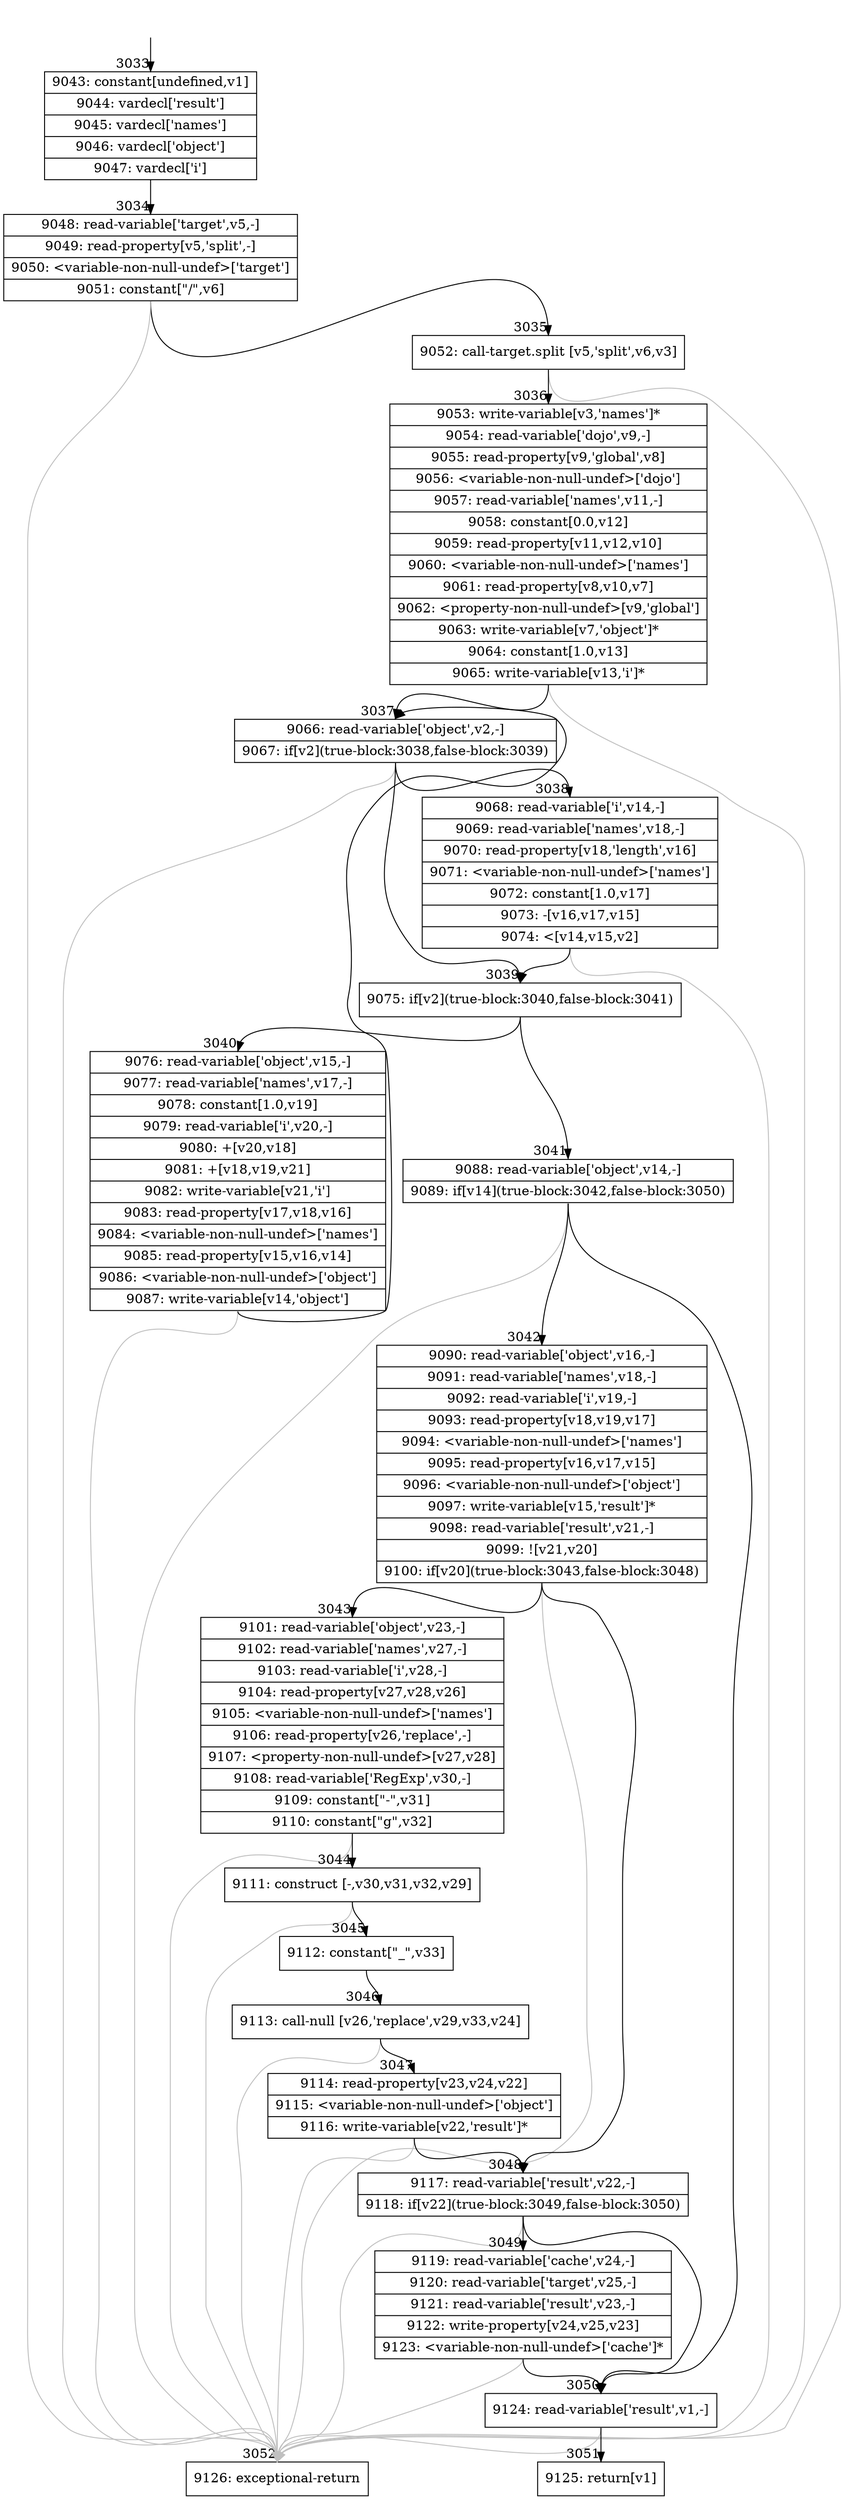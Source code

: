 digraph {
rankdir="TD"
BB_entry187[shape=none,label=""];
BB_entry187 -> BB3033 [tailport=s, headport=n, headlabel="    3033"]
BB3033 [shape=record label="{9043: constant[undefined,v1]|9044: vardecl['result']|9045: vardecl['names']|9046: vardecl['object']|9047: vardecl['i']}" ] 
BB3033 -> BB3034 [tailport=s, headport=n, headlabel="      3034"]
BB3034 [shape=record label="{9048: read-variable['target',v5,-]|9049: read-property[v5,'split',-]|9050: \<variable-non-null-undef\>['target']|9051: constant[\"/\",v6]}" ] 
BB3034 -> BB3035 [tailport=s, headport=n, headlabel="      3035"]
BB3034 -> BB3052 [tailport=s, headport=n, color=gray, headlabel="      3052"]
BB3035 [shape=record label="{9052: call-target.split [v5,'split',v6,v3]}" ] 
BB3035 -> BB3036 [tailport=s, headport=n, headlabel="      3036"]
BB3035 -> BB3052 [tailport=s, headport=n, color=gray]
BB3036 [shape=record label="{9053: write-variable[v3,'names']*|9054: read-variable['dojo',v9,-]|9055: read-property[v9,'global',v8]|9056: \<variable-non-null-undef\>['dojo']|9057: read-variable['names',v11,-]|9058: constant[0.0,v12]|9059: read-property[v11,v12,v10]|9060: \<variable-non-null-undef\>['names']|9061: read-property[v8,v10,v7]|9062: \<property-non-null-undef\>[v9,'global']|9063: write-variable[v7,'object']*|9064: constant[1.0,v13]|9065: write-variable[v13,'i']*}" ] 
BB3036 -> BB3037 [tailport=s, headport=n, headlabel="      3037"]
BB3036 -> BB3052 [tailport=s, headport=n, color=gray]
BB3037 [shape=record label="{9066: read-variable['object',v2,-]|9067: if[v2](true-block:3038,false-block:3039)}" ] 
BB3037 -> BB3039 [tailport=s, headport=n, headlabel="      3039"]
BB3037 -> BB3038 [tailport=s, headport=n, headlabel="      3038"]
BB3037 -> BB3052 [tailport=s, headport=n, color=gray]
BB3038 [shape=record label="{9068: read-variable['i',v14,-]|9069: read-variable['names',v18,-]|9070: read-property[v18,'length',v16]|9071: \<variable-non-null-undef\>['names']|9072: constant[1.0,v17]|9073: -[v16,v17,v15]|9074: \<[v14,v15,v2]}" ] 
BB3038 -> BB3039 [tailport=s, headport=n]
BB3038 -> BB3052 [tailport=s, headport=n, color=gray]
BB3039 [shape=record label="{9075: if[v2](true-block:3040,false-block:3041)}" ] 
BB3039 -> BB3040 [tailport=s, headport=n, headlabel="      3040"]
BB3039 -> BB3041 [tailport=s, headport=n, headlabel="      3041"]
BB3040 [shape=record label="{9076: read-variable['object',v15,-]|9077: read-variable['names',v17,-]|9078: constant[1.0,v19]|9079: read-variable['i',v20,-]|9080: +[v20,v18]|9081: +[v18,v19,v21]|9082: write-variable[v21,'i']|9083: read-property[v17,v18,v16]|9084: \<variable-non-null-undef\>['names']|9085: read-property[v15,v16,v14]|9086: \<variable-non-null-undef\>['object']|9087: write-variable[v14,'object']}" ] 
BB3040 -> BB3037 [tailport=s, headport=n]
BB3040 -> BB3052 [tailport=s, headport=n, color=gray]
BB3041 [shape=record label="{9088: read-variable['object',v14,-]|9089: if[v14](true-block:3042,false-block:3050)}" ] 
BB3041 -> BB3042 [tailport=s, headport=n, headlabel="      3042"]
BB3041 -> BB3050 [tailport=s, headport=n, headlabel="      3050"]
BB3041 -> BB3052 [tailport=s, headport=n, color=gray]
BB3042 [shape=record label="{9090: read-variable['object',v16,-]|9091: read-variable['names',v18,-]|9092: read-variable['i',v19,-]|9093: read-property[v18,v19,v17]|9094: \<variable-non-null-undef\>['names']|9095: read-property[v16,v17,v15]|9096: \<variable-non-null-undef\>['object']|9097: write-variable[v15,'result']*|9098: read-variable['result',v21,-]|9099: ![v21,v20]|9100: if[v20](true-block:3043,false-block:3048)}" ] 
BB3042 -> BB3043 [tailport=s, headport=n, headlabel="      3043"]
BB3042 -> BB3048 [tailport=s, headport=n, headlabel="      3048"]
BB3042 -> BB3052 [tailport=s, headport=n, color=gray]
BB3043 [shape=record label="{9101: read-variable['object',v23,-]|9102: read-variable['names',v27,-]|9103: read-variable['i',v28,-]|9104: read-property[v27,v28,v26]|9105: \<variable-non-null-undef\>['names']|9106: read-property[v26,'replace',-]|9107: \<property-non-null-undef\>[v27,v28]|9108: read-variable['RegExp',v30,-]|9109: constant[\"-\",v31]|9110: constant[\"g\",v32]}" ] 
BB3043 -> BB3044 [tailport=s, headport=n, headlabel="      3044"]
BB3043 -> BB3052 [tailport=s, headport=n, color=gray]
BB3044 [shape=record label="{9111: construct [-,v30,v31,v32,v29]}" ] 
BB3044 -> BB3045 [tailport=s, headport=n, headlabel="      3045"]
BB3044 -> BB3052 [tailport=s, headport=n, color=gray]
BB3045 [shape=record label="{9112: constant[\"_\",v33]}" ] 
BB3045 -> BB3046 [tailport=s, headport=n, headlabel="      3046"]
BB3046 [shape=record label="{9113: call-null [v26,'replace',v29,v33,v24]}" ] 
BB3046 -> BB3047 [tailport=s, headport=n, headlabel="      3047"]
BB3046 -> BB3052 [tailport=s, headport=n, color=gray]
BB3047 [shape=record label="{9114: read-property[v23,v24,v22]|9115: \<variable-non-null-undef\>['object']|9116: write-variable[v22,'result']*}" ] 
BB3047 -> BB3048 [tailport=s, headport=n]
BB3047 -> BB3052 [tailport=s, headport=n, color=gray]
BB3048 [shape=record label="{9117: read-variable['result',v22,-]|9118: if[v22](true-block:3049,false-block:3050)}" ] 
BB3048 -> BB3049 [tailport=s, headport=n, headlabel="      3049"]
BB3048 -> BB3050 [tailport=s, headport=n]
BB3048 -> BB3052 [tailport=s, headport=n, color=gray]
BB3049 [shape=record label="{9119: read-variable['cache',v24,-]|9120: read-variable['target',v25,-]|9121: read-variable['result',v23,-]|9122: write-property[v24,v25,v23]|9123: \<variable-non-null-undef\>['cache']*}" ] 
BB3049 -> BB3050 [tailport=s, headport=n]
BB3049 -> BB3052 [tailport=s, headport=n, color=gray]
BB3050 [shape=record label="{9124: read-variable['result',v1,-]}" ] 
BB3050 -> BB3051 [tailport=s, headport=n, headlabel="      3051"]
BB3050 -> BB3052 [tailport=s, headport=n, color=gray]
BB3051 [shape=record label="{9125: return[v1]}" ] 
BB3052 [shape=record label="{9126: exceptional-return}" ] 
//#$~ 3442
}
